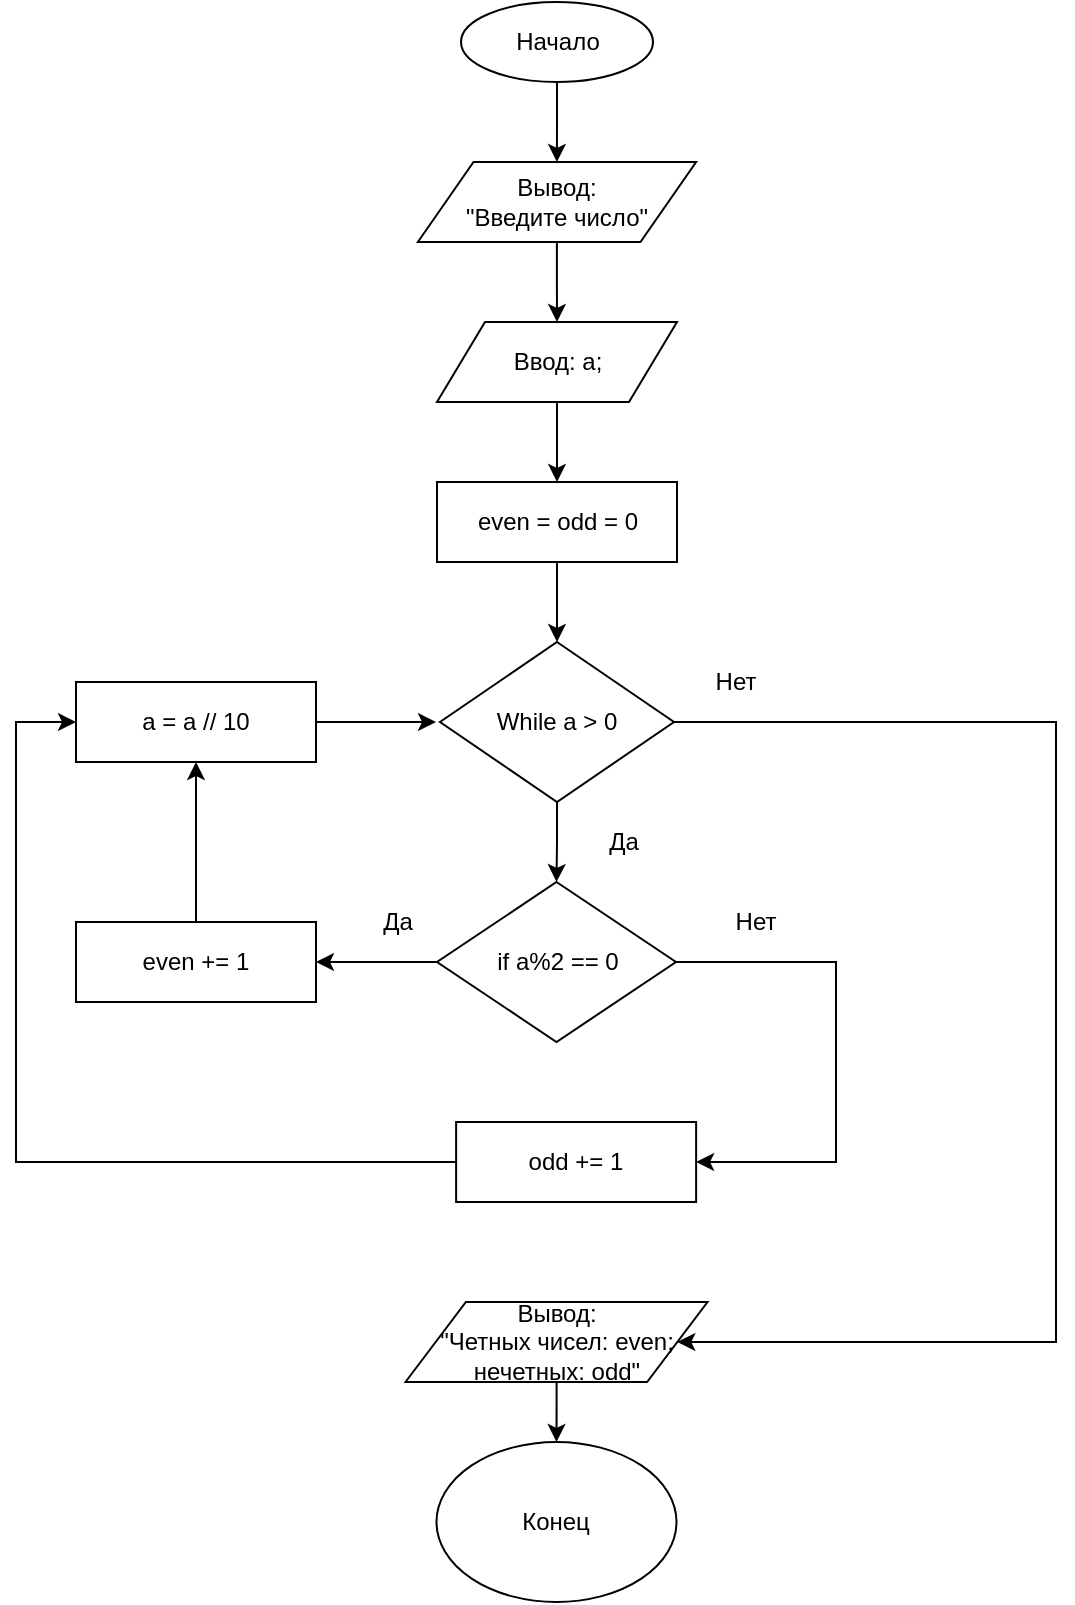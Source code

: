 <mxfile version="13.0.1" type="device"><diagram id="C5RBs43oDa-KdzZeNtuy" name="Page-1"><mxGraphModel dx="1038" dy="499" grid="1" gridSize="10" guides="1" tooltips="1" connect="1" arrows="1" fold="1" page="1" pageScale="1" pageWidth="827" pageHeight="1169" math="0" shadow="0"><root><mxCell id="WIyWlLk6GJQsqaUBKTNV-0"/><mxCell id="WIyWlLk6GJQsqaUBKTNV-1" parent="WIyWlLk6GJQsqaUBKTNV-0"/><mxCell id="dPEVJsvfHIY1bp6v8tBf-12" style="edgeStyle=orthogonalEdgeStyle;rounded=0;orthogonalLoop=1;jettySize=auto;html=1;exitX=0.5;exitY=1;exitDx=0;exitDy=0;" edge="1" parent="WIyWlLk6GJQsqaUBKTNV-1" source="dPEVJsvfHIY1bp6v8tBf-0" target="dPEVJsvfHIY1bp6v8tBf-2"><mxGeometry relative="1" as="geometry"/></mxCell><mxCell id="dPEVJsvfHIY1bp6v8tBf-0" value="Начало" style="ellipse;whiteSpace=wrap;html=1;" vertex="1" parent="WIyWlLk6GJQsqaUBKTNV-1"><mxGeometry x="352.5" width="96" height="40" as="geometry"/></mxCell><mxCell id="dPEVJsvfHIY1bp6v8tBf-13" style="edgeStyle=orthogonalEdgeStyle;rounded=0;orthogonalLoop=1;jettySize=auto;html=1;entryX=0.5;entryY=0;entryDx=0;entryDy=0;" edge="1" parent="WIyWlLk6GJQsqaUBKTNV-1" source="dPEVJsvfHIY1bp6v8tBf-2" target="dPEVJsvfHIY1bp6v8tBf-3"><mxGeometry relative="1" as="geometry"/></mxCell><mxCell id="dPEVJsvfHIY1bp6v8tBf-2" value="Вывод:&lt;br&gt;&quot;Введите число&quot;" style="shape=parallelogram;perimeter=parallelogramPerimeter;whiteSpace=wrap;html=1;" vertex="1" parent="WIyWlLk6GJQsqaUBKTNV-1"><mxGeometry x="330.94" y="80" width="139.12" height="40" as="geometry"/></mxCell><mxCell id="dPEVJsvfHIY1bp6v8tBf-106" style="edgeStyle=orthogonalEdgeStyle;rounded=0;orthogonalLoop=1;jettySize=auto;html=1;entryX=0.5;entryY=0;entryDx=0;entryDy=0;" edge="1" parent="WIyWlLk6GJQsqaUBKTNV-1" source="dPEVJsvfHIY1bp6v8tBf-3" target="dPEVJsvfHIY1bp6v8tBf-104"><mxGeometry relative="1" as="geometry"><mxPoint x="401" y="240" as="targetPoint"/></mxGeometry></mxCell><mxCell id="dPEVJsvfHIY1bp6v8tBf-3" value="Ввод: a;&lt;br&gt;" style="shape=parallelogram;perimeter=parallelogramPerimeter;whiteSpace=wrap;html=1;" vertex="1" parent="WIyWlLk6GJQsqaUBKTNV-1"><mxGeometry x="340.5" y="160" width="120" height="40" as="geometry"/></mxCell><mxCell id="dPEVJsvfHIY1bp6v8tBf-117" style="edgeStyle=orthogonalEdgeStyle;rounded=0;orthogonalLoop=1;jettySize=auto;html=1;entryX=0.5;entryY=0;entryDx=0;entryDy=0;" edge="1" parent="WIyWlLk6GJQsqaUBKTNV-1" source="dPEVJsvfHIY1bp6v8tBf-6" target="dPEVJsvfHIY1bp6v8tBf-109"><mxGeometry relative="1" as="geometry"/></mxCell><mxCell id="dPEVJsvfHIY1bp6v8tBf-128" style="edgeStyle=orthogonalEdgeStyle;rounded=0;orthogonalLoop=1;jettySize=auto;html=1;entryX=1;entryY=0.5;entryDx=0;entryDy=0;" edge="1" parent="WIyWlLk6GJQsqaUBKTNV-1" source="dPEVJsvfHIY1bp6v8tBf-6" target="dPEVJsvfHIY1bp6v8tBf-126"><mxGeometry relative="1" as="geometry"><Array as="points"><mxPoint x="650" y="360"/><mxPoint x="650" y="670"/></Array></mxGeometry></mxCell><mxCell id="dPEVJsvfHIY1bp6v8tBf-6" value="While a &amp;gt; 0" style="rhombus;whiteSpace=wrap;html=1;" vertex="1" parent="WIyWlLk6GJQsqaUBKTNV-1"><mxGeometry x="342" y="320" width="117" height="80" as="geometry"/></mxCell><mxCell id="dPEVJsvfHIY1bp6v8tBf-57" value="Конец" style="ellipse;whiteSpace=wrap;html=1;" vertex="1" parent="WIyWlLk6GJQsqaUBKTNV-1"><mxGeometry x="340.25" y="720" width="120" height="80" as="geometry"/></mxCell><mxCell id="dPEVJsvfHIY1bp6v8tBf-78" value="Да" style="text;html=1;strokeColor=none;fillColor=none;align=center;verticalAlign=middle;whiteSpace=wrap;rounded=0;" vertex="1" parent="WIyWlLk6GJQsqaUBKTNV-1"><mxGeometry x="300.5" y="450" width="40" height="20" as="geometry"/></mxCell><mxCell id="dPEVJsvfHIY1bp6v8tBf-118" value="Да" style="text;html=1;strokeColor=none;fillColor=none;align=center;verticalAlign=middle;whiteSpace=wrap;rounded=0;" vertex="1" parent="WIyWlLk6GJQsqaUBKTNV-1"><mxGeometry x="414" y="410" width="40" height="20" as="geometry"/></mxCell><mxCell id="dPEVJsvfHIY1bp6v8tBf-79" value="Нет" style="text;html=1;strokeColor=none;fillColor=none;align=center;verticalAlign=middle;whiteSpace=wrap;rounded=0;" vertex="1" parent="WIyWlLk6GJQsqaUBKTNV-1"><mxGeometry x="470.06" y="330" width="40" height="20" as="geometry"/></mxCell><mxCell id="dPEVJsvfHIY1bp6v8tBf-108" style="edgeStyle=orthogonalEdgeStyle;rounded=0;orthogonalLoop=1;jettySize=auto;html=1;exitX=0.5;exitY=1;exitDx=0;exitDy=0;entryX=0.5;entryY=0;entryDx=0;entryDy=0;" edge="1" parent="WIyWlLk6GJQsqaUBKTNV-1" source="dPEVJsvfHIY1bp6v8tBf-104" target="dPEVJsvfHIY1bp6v8tBf-6"><mxGeometry relative="1" as="geometry"><mxPoint x="399" y="320" as="targetPoint"/></mxGeometry></mxCell><mxCell id="dPEVJsvfHIY1bp6v8tBf-104" value="&lt;span&gt;even = odd = 0&lt;/span&gt;" style="rounded=0;whiteSpace=wrap;html=1;" vertex="1" parent="WIyWlLk6GJQsqaUBKTNV-1"><mxGeometry x="340.5" y="240" width="120" height="40" as="geometry"/></mxCell><mxCell id="dPEVJsvfHIY1bp6v8tBf-114" style="edgeStyle=orthogonalEdgeStyle;rounded=0;orthogonalLoop=1;jettySize=auto;html=1;entryX=1;entryY=0.5;entryDx=0;entryDy=0;" edge="1" parent="WIyWlLk6GJQsqaUBKTNV-1" source="dPEVJsvfHIY1bp6v8tBf-109" target="dPEVJsvfHIY1bp6v8tBf-112"><mxGeometry relative="1" as="geometry"/></mxCell><mxCell id="dPEVJsvfHIY1bp6v8tBf-115" style="edgeStyle=orthogonalEdgeStyle;rounded=0;orthogonalLoop=1;jettySize=auto;html=1;exitX=1;exitY=0.5;exitDx=0;exitDy=0;entryX=1;entryY=0.5;entryDx=0;entryDy=0;" edge="1" parent="WIyWlLk6GJQsqaUBKTNV-1" source="dPEVJsvfHIY1bp6v8tBf-109" target="dPEVJsvfHIY1bp6v8tBf-113"><mxGeometry relative="1" as="geometry"><Array as="points"><mxPoint x="540" y="480"/><mxPoint x="540" y="580"/></Array></mxGeometry></mxCell><mxCell id="dPEVJsvfHIY1bp6v8tBf-109" value="if a%2 == 0" style="rhombus;whiteSpace=wrap;html=1;" vertex="1" parent="WIyWlLk6GJQsqaUBKTNV-1"><mxGeometry x="340.5" y="440" width="119.5" height="80" as="geometry"/></mxCell><mxCell id="dPEVJsvfHIY1bp6v8tBf-124" style="edgeStyle=orthogonalEdgeStyle;rounded=0;orthogonalLoop=1;jettySize=auto;html=1;entryX=0.5;entryY=1;entryDx=0;entryDy=0;" edge="1" parent="WIyWlLk6GJQsqaUBKTNV-1" source="dPEVJsvfHIY1bp6v8tBf-112" target="dPEVJsvfHIY1bp6v8tBf-123"><mxGeometry relative="1" as="geometry"/></mxCell><mxCell id="dPEVJsvfHIY1bp6v8tBf-112" value="even += 1" style="rounded=0;whiteSpace=wrap;html=1;" vertex="1" parent="WIyWlLk6GJQsqaUBKTNV-1"><mxGeometry x="160" y="460" width="120" height="40" as="geometry"/></mxCell><mxCell id="dPEVJsvfHIY1bp6v8tBf-122" style="edgeStyle=orthogonalEdgeStyle;rounded=0;orthogonalLoop=1;jettySize=auto;html=1;" edge="1" parent="WIyWlLk6GJQsqaUBKTNV-1" source="dPEVJsvfHIY1bp6v8tBf-113"><mxGeometry relative="1" as="geometry"><mxPoint x="160" y="360" as="targetPoint"/><Array as="points"><mxPoint x="130" y="580"/><mxPoint x="130" y="360"/></Array></mxGeometry></mxCell><mxCell id="dPEVJsvfHIY1bp6v8tBf-113" value="odd += 1" style="rounded=0;whiteSpace=wrap;html=1;" vertex="1" parent="WIyWlLk6GJQsqaUBKTNV-1"><mxGeometry x="350.06" y="560" width="120" height="40" as="geometry"/></mxCell><mxCell id="dPEVJsvfHIY1bp6v8tBf-116" value="Нет" style="text;html=1;strokeColor=none;fillColor=none;align=center;verticalAlign=middle;whiteSpace=wrap;rounded=0;" vertex="1" parent="WIyWlLk6GJQsqaUBKTNV-1"><mxGeometry x="480" y="450" width="40" height="20" as="geometry"/></mxCell><mxCell id="dPEVJsvfHIY1bp6v8tBf-125" style="edgeStyle=orthogonalEdgeStyle;rounded=0;orthogonalLoop=1;jettySize=auto;html=1;" edge="1" parent="WIyWlLk6GJQsqaUBKTNV-1" source="dPEVJsvfHIY1bp6v8tBf-123"><mxGeometry relative="1" as="geometry"><mxPoint x="340" y="360" as="targetPoint"/></mxGeometry></mxCell><mxCell id="dPEVJsvfHIY1bp6v8tBf-123" value="a = a // 10" style="rounded=0;whiteSpace=wrap;html=1;" vertex="1" parent="WIyWlLk6GJQsqaUBKTNV-1"><mxGeometry x="160" y="340" width="120" height="40" as="geometry"/></mxCell><mxCell id="dPEVJsvfHIY1bp6v8tBf-129" style="edgeStyle=orthogonalEdgeStyle;rounded=0;orthogonalLoop=1;jettySize=auto;html=1;entryX=0.5;entryY=0;entryDx=0;entryDy=0;" edge="1" parent="WIyWlLk6GJQsqaUBKTNV-1" source="dPEVJsvfHIY1bp6v8tBf-126" target="dPEVJsvfHIY1bp6v8tBf-57"><mxGeometry relative="1" as="geometry"/></mxCell><mxCell id="dPEVJsvfHIY1bp6v8tBf-126" value="Вывод:&lt;br&gt;&quot;Четных чисел: even;&lt;br&gt;нечетных: odd&quot;" style="shape=parallelogram;perimeter=parallelogramPerimeter;whiteSpace=wrap;html=1;" vertex="1" parent="WIyWlLk6GJQsqaUBKTNV-1"><mxGeometry x="324.75" y="650" width="151" height="40" as="geometry"/></mxCell></root></mxGraphModel></diagram></mxfile>